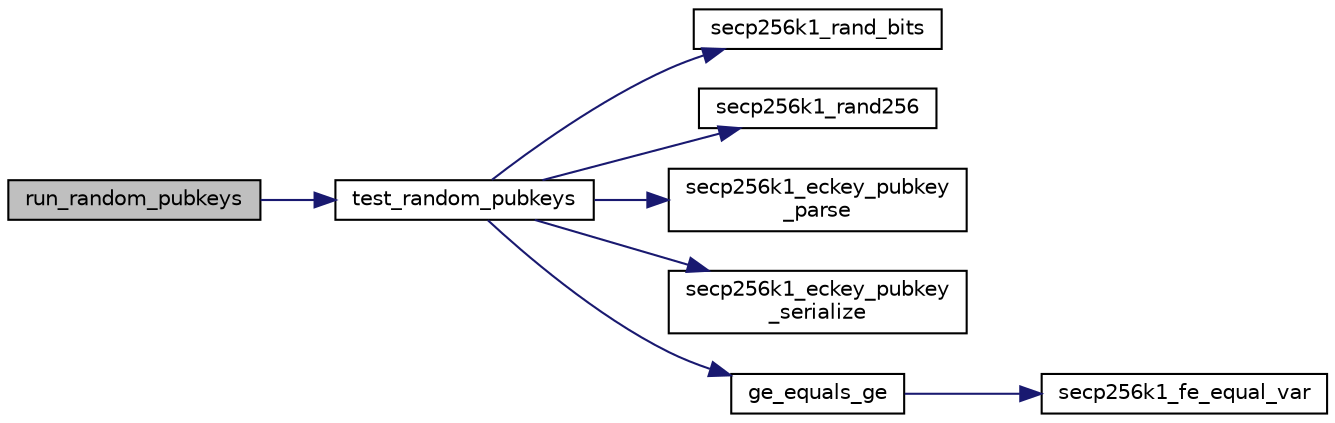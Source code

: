 digraph "run_random_pubkeys"
{
  edge [fontname="Helvetica",fontsize="10",labelfontname="Helvetica",labelfontsize="10"];
  node [fontname="Helvetica",fontsize="10",shape=record];
  rankdir="LR";
  Node1275 [label="run_random_pubkeys",height=0.2,width=0.4,color="black", fillcolor="grey75", style="filled", fontcolor="black"];
  Node1275 -> Node1276 [color="midnightblue",fontsize="10",style="solid",fontname="Helvetica"];
  Node1276 [label="test_random_pubkeys",height=0.2,width=0.4,color="black", fillcolor="white", style="filled",URL="$d5/d7f/tests_8c.html#a9f06c34f3caa68b5da0ad133c86f5e3c"];
  Node1276 -> Node1277 [color="midnightblue",fontsize="10",style="solid",fontname="Helvetica"];
  Node1277 [label="secp256k1_rand_bits",height=0.2,width=0.4,color="black", fillcolor="white", style="filled",URL="$dd/d0b/testrand_8h.html#a70a3e97a30b94a77f4a59807ba01e6ba",tooltip="Generate a pseudorandom number in the range [0..2**bits-1]. "];
  Node1276 -> Node1278 [color="midnightblue",fontsize="10",style="solid",fontname="Helvetica"];
  Node1278 [label="secp256k1_rand256",height=0.2,width=0.4,color="black", fillcolor="white", style="filled",URL="$dd/d0b/testrand_8h.html#ac6eab6443f98bba198f7df69e658173c",tooltip="Generate a pseudorandom 32-byte array. "];
  Node1276 -> Node1279 [color="midnightblue",fontsize="10",style="solid",fontname="Helvetica"];
  Node1279 [label="secp256k1_eckey_pubkey\l_parse",height=0.2,width=0.4,color="black", fillcolor="white", style="filled",URL="$da/dff/eckey_8h.html#ae0cdb1eef2dc770d70aac0ad50a35e9a"];
  Node1276 -> Node1280 [color="midnightblue",fontsize="10",style="solid",fontname="Helvetica"];
  Node1280 [label="secp256k1_eckey_pubkey\l_serialize",height=0.2,width=0.4,color="black", fillcolor="white", style="filled",URL="$da/dff/eckey_8h.html#ae1f52342d70928f16c8e606da59e6aa6"];
  Node1276 -> Node1281 [color="midnightblue",fontsize="10",style="solid",fontname="Helvetica"];
  Node1281 [label="ge_equals_ge",height=0.2,width=0.4,color="black", fillcolor="white", style="filled",URL="$d5/d7f/tests_8c.html#a6e3e2f3948ab2013a46f0a356f1057ae"];
  Node1281 -> Node1282 [color="midnightblue",fontsize="10",style="solid",fontname="Helvetica"];
  Node1282 [label="secp256k1_fe_equal_var",height=0.2,width=0.4,color="black", fillcolor="white", style="filled",URL="$d5/d5a/field_8h.html#a16ab4d0dd8bcb5da1b888288063014f3",tooltip="Compare two field elements. "];
}
